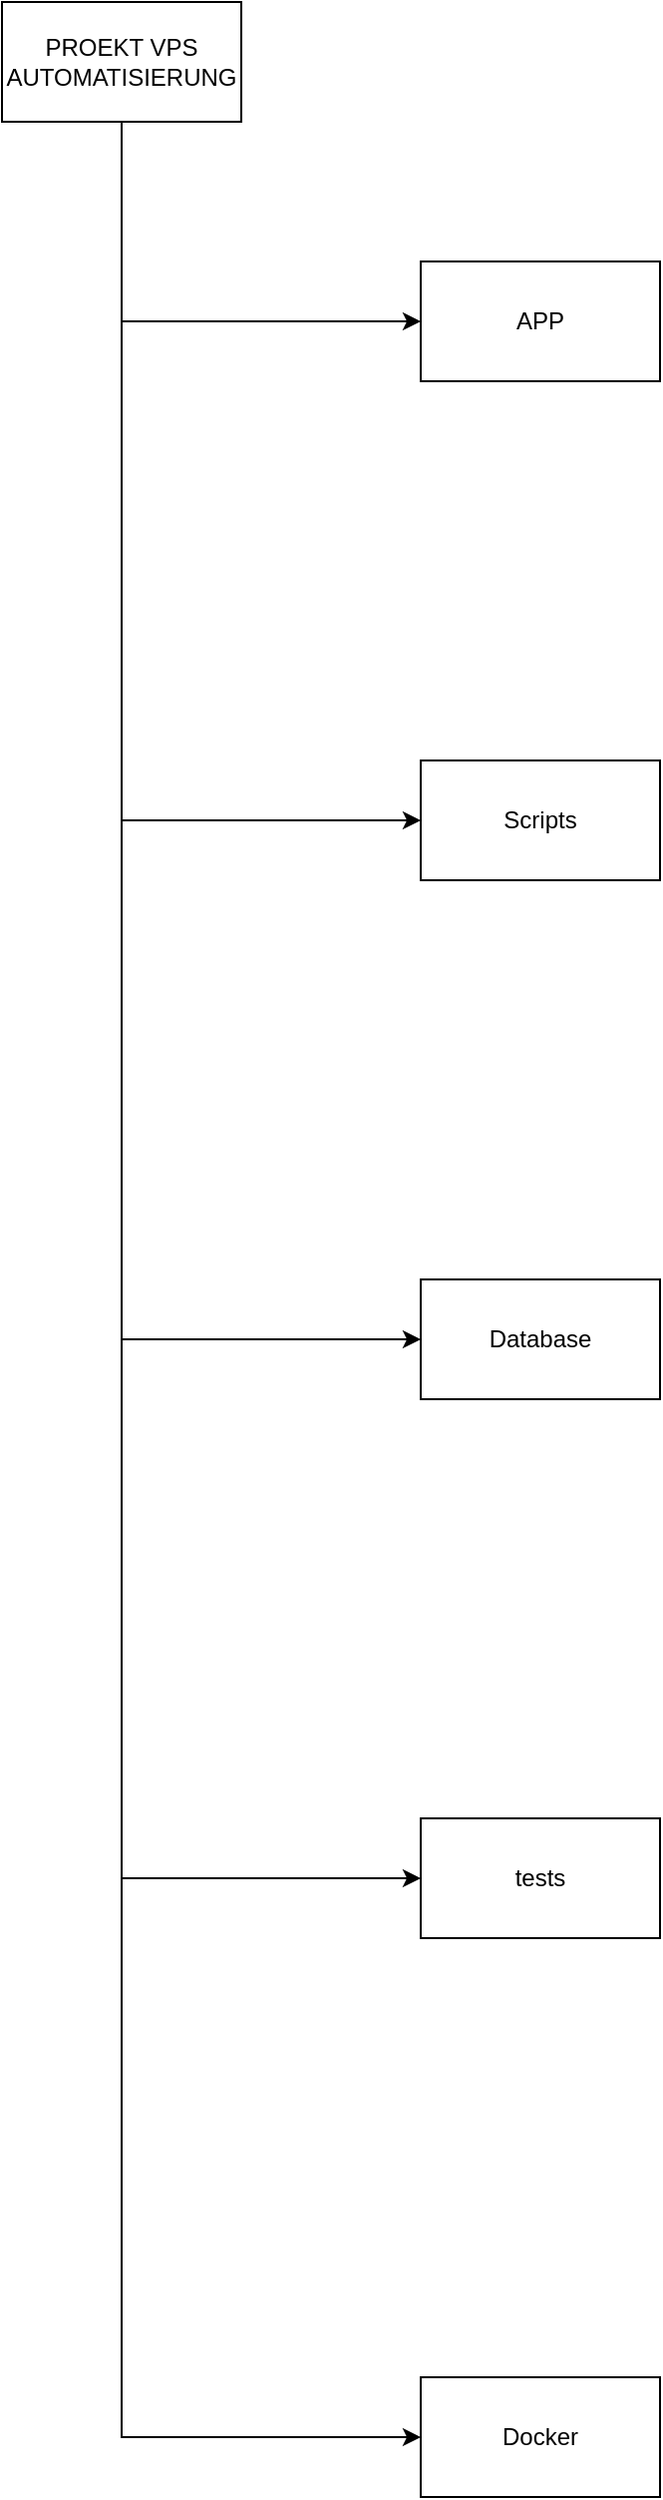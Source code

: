 <mxfile version="24.7.17">
  <diagram name="Seite-1" id="DTzBe42dY3uk4_OKzhLR">
    <mxGraphModel dx="2074" dy="1244" grid="1" gridSize="10" guides="1" tooltips="1" connect="1" arrows="1" fold="1" page="1" pageScale="1" pageWidth="3300" pageHeight="4681" math="0" shadow="0">
      <root>
        <mxCell id="0" />
        <mxCell id="1" parent="0" />
        <mxCell id="HKZRj7SZEBvn2fmod39M-9" style="edgeStyle=orthogonalEdgeStyle;rounded=0;orthogonalLoop=1;jettySize=auto;html=1;entryX=0;entryY=0.5;entryDx=0;entryDy=0;" edge="1" parent="1" source="HKZRj7SZEBvn2fmod39M-1" target="HKZRj7SZEBvn2fmod39M-2">
          <mxGeometry relative="1" as="geometry">
            <mxPoint x="160" y="250" as="targetPoint" />
            <Array as="points">
              <mxPoint x="160" y="250" />
            </Array>
          </mxGeometry>
        </mxCell>
        <mxCell id="HKZRj7SZEBvn2fmod39M-10" style="edgeStyle=orthogonalEdgeStyle;rounded=0;orthogonalLoop=1;jettySize=auto;html=1;exitX=0.5;exitY=1;exitDx=0;exitDy=0;entryX=0;entryY=0.5;entryDx=0;entryDy=0;" edge="1" parent="1" source="HKZRj7SZEBvn2fmod39M-1" target="HKZRj7SZEBvn2fmod39M-4">
          <mxGeometry relative="1" as="geometry" />
        </mxCell>
        <mxCell id="HKZRj7SZEBvn2fmod39M-14" style="edgeStyle=orthogonalEdgeStyle;rounded=0;orthogonalLoop=1;jettySize=auto;html=1;exitX=0.5;exitY=1;exitDx=0;exitDy=0;entryX=0;entryY=0.5;entryDx=0;entryDy=0;" edge="1" parent="1" source="HKZRj7SZEBvn2fmod39M-1" target="HKZRj7SZEBvn2fmod39M-5">
          <mxGeometry relative="1" as="geometry" />
        </mxCell>
        <mxCell id="HKZRj7SZEBvn2fmod39M-15" style="edgeStyle=orthogonalEdgeStyle;rounded=0;orthogonalLoop=1;jettySize=auto;html=1;exitX=0.5;exitY=1;exitDx=0;exitDy=0;entryX=0;entryY=0.5;entryDx=0;entryDy=0;" edge="1" parent="1" source="HKZRj7SZEBvn2fmod39M-1" target="HKZRj7SZEBvn2fmod39M-6">
          <mxGeometry relative="1" as="geometry" />
        </mxCell>
        <mxCell id="HKZRj7SZEBvn2fmod39M-16" style="edgeStyle=orthogonalEdgeStyle;rounded=0;orthogonalLoop=1;jettySize=auto;html=1;exitX=0.5;exitY=1;exitDx=0;exitDy=0;entryX=0;entryY=0.5;entryDx=0;entryDy=0;" edge="1" parent="1" source="HKZRj7SZEBvn2fmod39M-1" target="HKZRj7SZEBvn2fmod39M-7">
          <mxGeometry relative="1" as="geometry" />
        </mxCell>
        <mxCell id="HKZRj7SZEBvn2fmod39M-1" value="PROEKT VPS AUTOMATISIERUNG" style="rounded=0;whiteSpace=wrap;html=1;" vertex="1" parent="1">
          <mxGeometry x="100" y="90" width="120" height="60" as="geometry" />
        </mxCell>
        <mxCell id="HKZRj7SZEBvn2fmod39M-2" value="APP" style="rounded=0;whiteSpace=wrap;html=1;" vertex="1" parent="1">
          <mxGeometry x="310" y="220" width="120" height="60" as="geometry" />
        </mxCell>
        <mxCell id="HKZRj7SZEBvn2fmod39M-4" value="Scripts" style="rounded=0;whiteSpace=wrap;html=1;" vertex="1" parent="1">
          <mxGeometry x="310" y="470" width="120" height="60" as="geometry" />
        </mxCell>
        <mxCell id="HKZRj7SZEBvn2fmod39M-5" value="Database" style="rounded=0;whiteSpace=wrap;html=1;" vertex="1" parent="1">
          <mxGeometry x="310" y="730" width="120" height="60" as="geometry" />
        </mxCell>
        <mxCell id="HKZRj7SZEBvn2fmod39M-6" value="tests" style="rounded=0;whiteSpace=wrap;html=1;" vertex="1" parent="1">
          <mxGeometry x="310" y="1000" width="120" height="60" as="geometry" />
        </mxCell>
        <mxCell id="HKZRj7SZEBvn2fmod39M-7" value="Docker" style="rounded=0;whiteSpace=wrap;html=1;" vertex="1" parent="1">
          <mxGeometry x="310" y="1280" width="120" height="60" as="geometry" />
        </mxCell>
      </root>
    </mxGraphModel>
  </diagram>
</mxfile>

